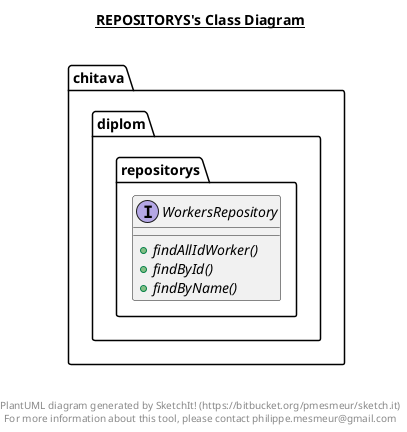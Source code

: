 @startuml

title __REPOSITORYS's Class Diagram__\n

  namespace chitava.diplom {
    namespace repositorys {
      interface chitava.diplom.repositorys.WorkersRepository {
          {abstract} + findAllIdWorker()
          {abstract} + findById()
          {abstract} + findByName()
      }
    }
  }
  



right footer


PlantUML diagram generated by SketchIt! (https://bitbucket.org/pmesmeur/sketch.it)
For more information about this tool, please contact philippe.mesmeur@gmail.com
endfooter

@enduml
